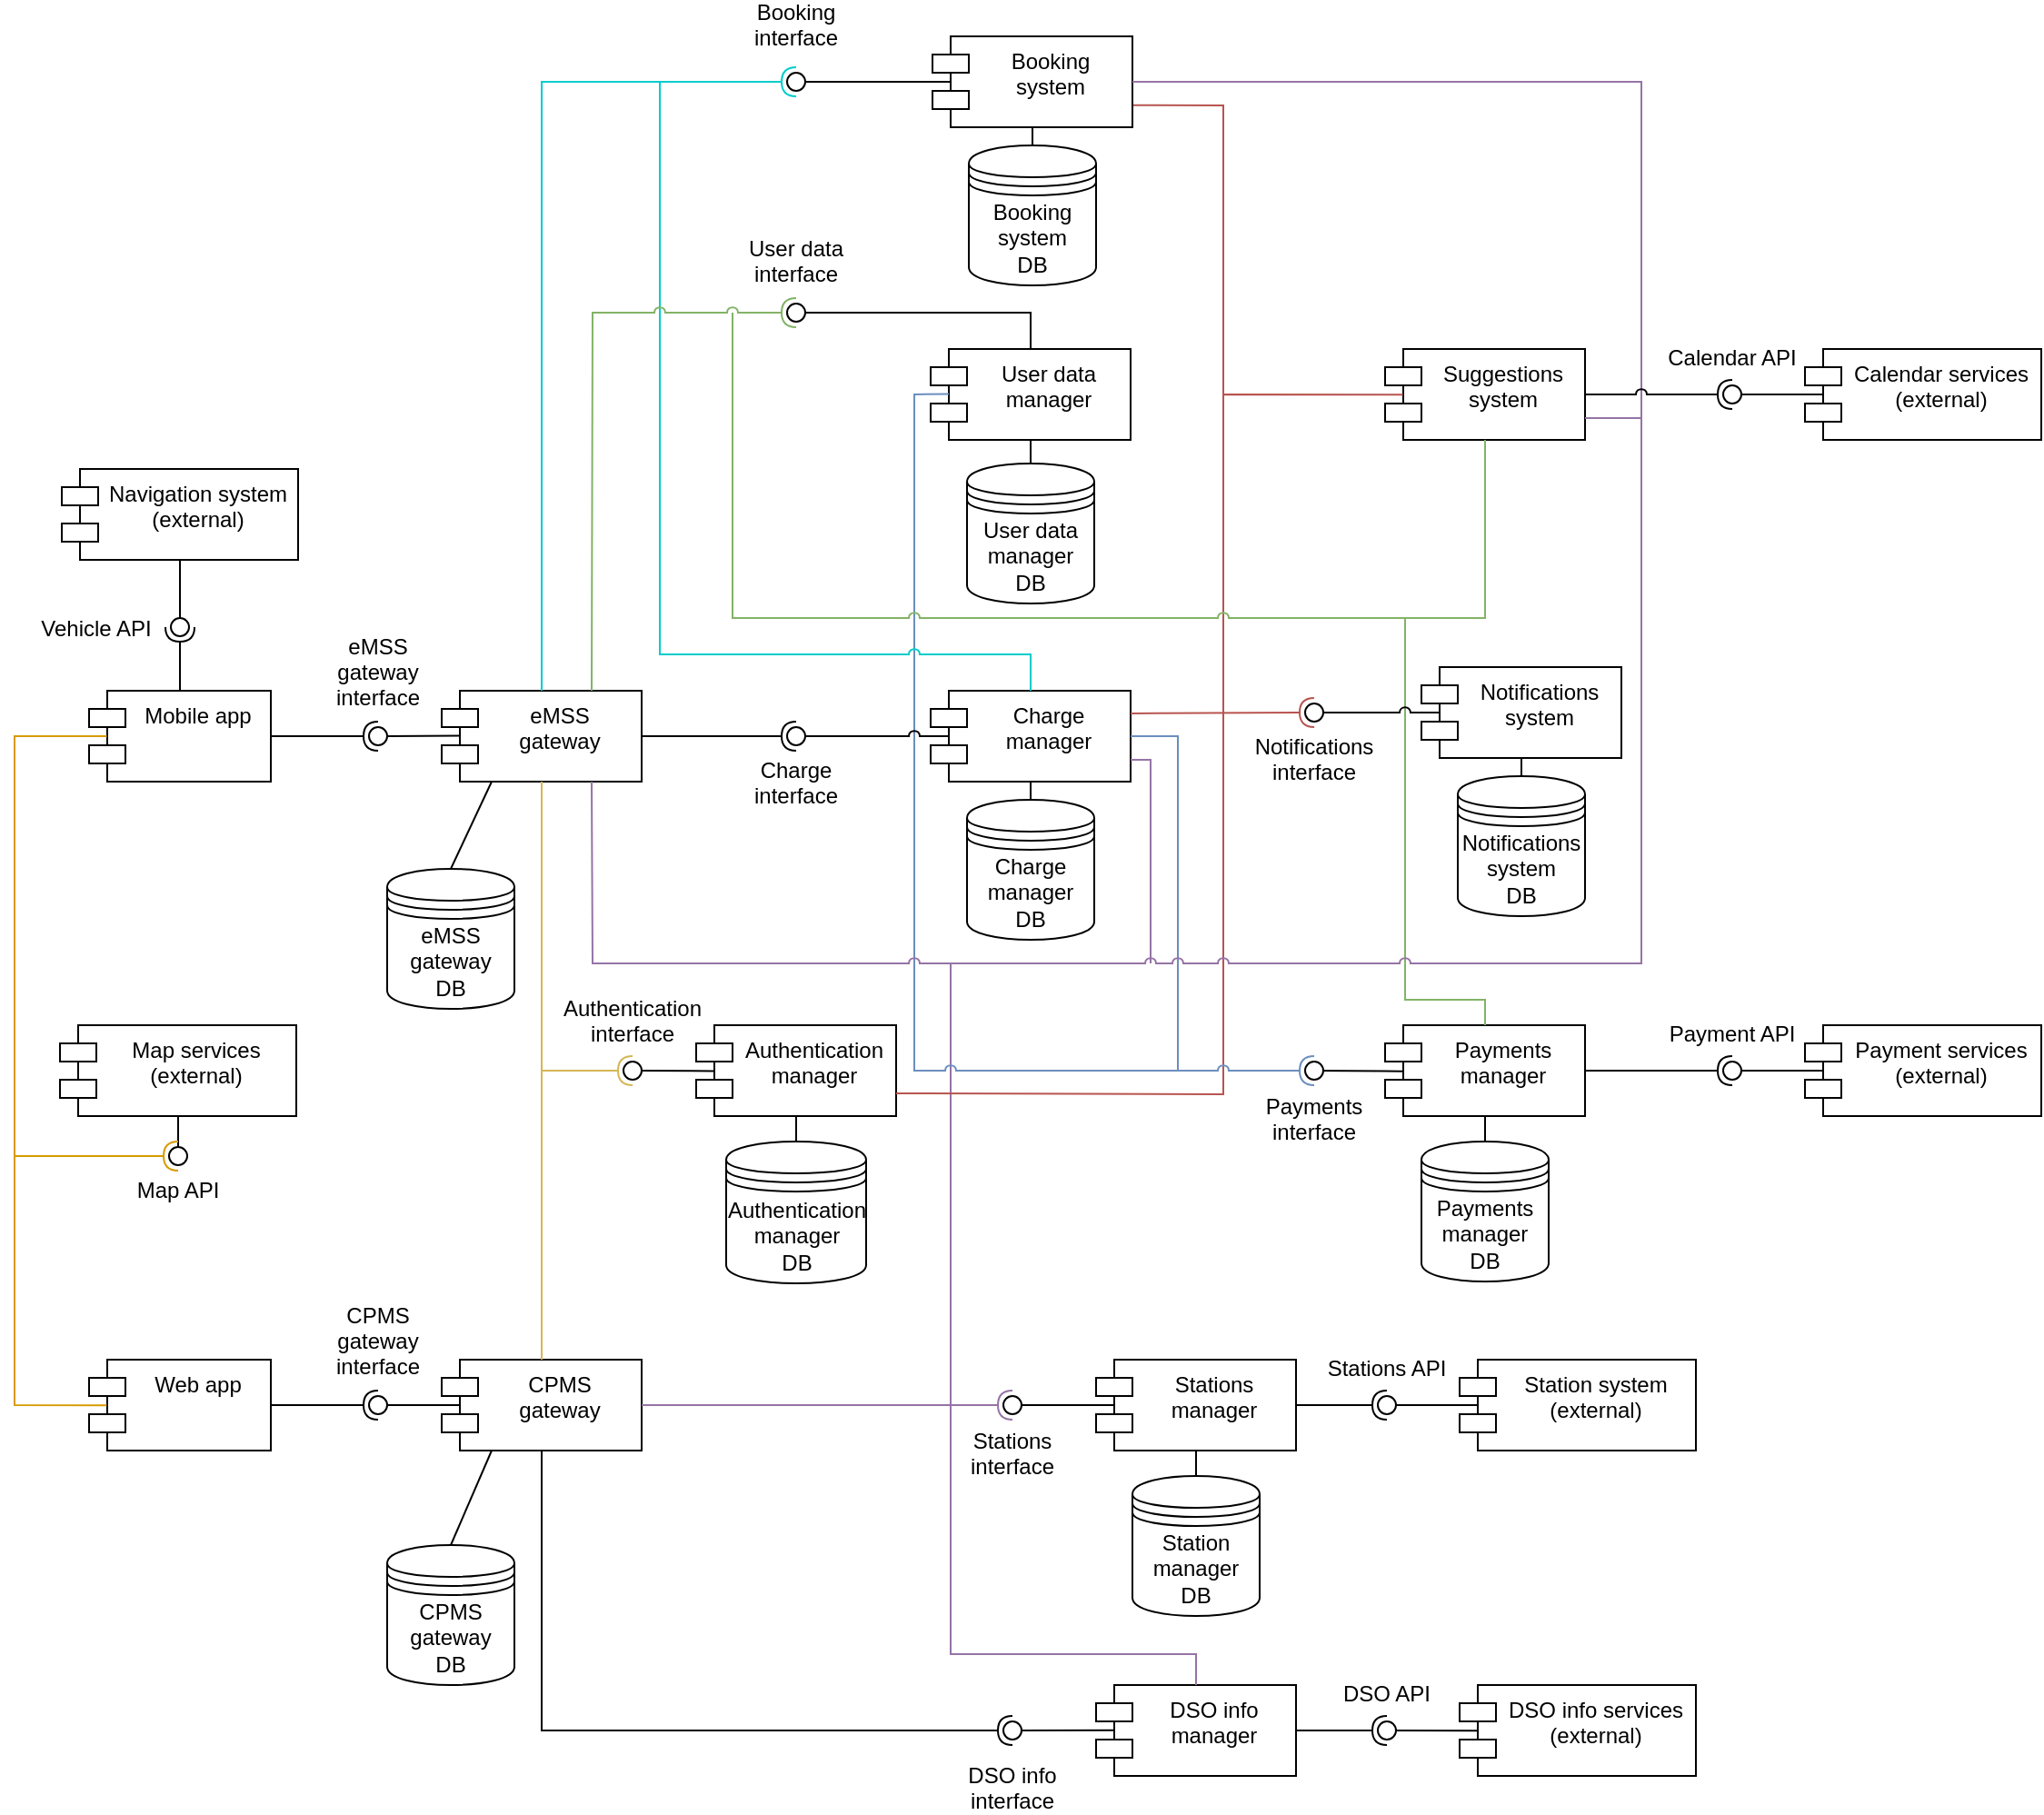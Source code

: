 <mxfile version="20.8.3" type="device"><diagram id="_gg9eRoXJpZ1KPsWaCFE" name="Page-1"><mxGraphModel dx="3033" dy="2244" grid="1" gridSize="10" guides="1" tooltips="1" connect="1" arrows="1" fold="1" page="1" pageScale="1" pageWidth="827" pageHeight="1169" math="0" shadow="0"><root><mxCell id="0"/><mxCell id="1" parent="0"/><mxCell id="4DpNFwH2dXp8K8OAepK4-1" value="Mobile app" style="shape=module;align=left;spacingLeft=20;align=center;verticalAlign=top;" parent="1" vertex="1"><mxGeometry x="-114" y="210" width="100" height="50" as="geometry"/></mxCell><mxCell id="4DpNFwH2dXp8K8OAepK4-9" value="Web app" style="shape=module;align=left;spacingLeft=20;align=center;verticalAlign=top;" parent="1" vertex="1"><mxGeometry x="-114" y="578" width="100" height="50" as="geometry"/></mxCell><mxCell id="4DpNFwH2dXp8K8OAepK4-10" value="Navigation system&#10;(external)" style="shape=module;align=left;spacingLeft=20;align=center;verticalAlign=top;" parent="1" vertex="1"><mxGeometry x="-129" y="88" width="130" height="50" as="geometry"/></mxCell><mxCell id="4DpNFwH2dXp8K8OAepK4-11" value="Map services&#10;(external)" style="shape=module;align=left;spacingLeft=20;align=center;verticalAlign=top;" parent="1" vertex="1"><mxGeometry x="-130" y="394" width="130" height="50" as="geometry"/></mxCell><mxCell id="4DpNFwH2dXp8K8OAepK4-12" value="Calendar services&#10;(external)" style="shape=module;align=left;spacingLeft=20;align=center;verticalAlign=top;" parent="1" vertex="1"><mxGeometry x="830" y="22" width="130" height="50" as="geometry"/></mxCell><mxCell id="4DpNFwH2dXp8K8OAepK4-13" value="Payment services&#10;(external)" style="shape=module;align=left;spacingLeft=20;align=center;verticalAlign=top;" parent="1" vertex="1"><mxGeometry x="830" y="394" width="130" height="50" as="geometry"/></mxCell><mxCell id="4DpNFwH2dXp8K8OAepK4-15" value="DSO info services&#10;(external)" style="shape=module;align=left;spacingLeft=20;align=center;verticalAlign=top;" parent="1" vertex="1"><mxGeometry x="640" y="757" width="130" height="50" as="geometry"/></mxCell><mxCell id="4DpNFwH2dXp8K8OAepK4-23" value="" style="rounded=0;orthogonalLoop=1;jettySize=auto;html=1;endArrow=none;endFill=0;sketch=0;sourcePerimeterSpacing=0;targetPerimeterSpacing=0;exitX=0.5;exitY=1;exitDx=0;exitDy=0;" parent="1" source="4DpNFwH2dXp8K8OAepK4-10" target="4DpNFwH2dXp8K8OAepK4-25" edge="1"><mxGeometry relative="1" as="geometry"><mxPoint x="-50" y="140" as="sourcePoint"/></mxGeometry></mxCell><mxCell id="4DpNFwH2dXp8K8OAepK4-24" value="" style="rounded=0;orthogonalLoop=1;jettySize=auto;html=1;endArrow=halfCircle;endFill=0;entryX=0.5;entryY=0.5;endSize=6;strokeWidth=1;sketch=0;exitX=0.5;exitY=0;exitDx=0;exitDy=0;" parent="1" source="4DpNFwH2dXp8K8OAepK4-1" target="4DpNFwH2dXp8K8OAepK4-25" edge="1"><mxGeometry relative="1" as="geometry"><mxPoint x="-65" y="210" as="sourcePoint"/></mxGeometry></mxCell><mxCell id="4DpNFwH2dXp8K8OAepK4-25" value="" style="ellipse;whiteSpace=wrap;html=1;align=center;aspect=fixed;resizable=0;points=[];outlineConnect=0;sketch=0;" parent="1" vertex="1"><mxGeometry x="-69" y="170" width="10" height="10" as="geometry"/></mxCell><mxCell id="4DpNFwH2dXp8K8OAepK4-28" value="" style="rounded=0;orthogonalLoop=1;jettySize=auto;html=1;endArrow=none;endFill=0;sketch=0;sourcePerimeterSpacing=0;targetPerimeterSpacing=0;exitX=0.5;exitY=1;exitDx=0;exitDy=0;" parent="1" source="4DpNFwH2dXp8K8OAepK4-11" target="4DpNFwH2dXp8K8OAepK4-30" edge="1"><mxGeometry relative="1" as="geometry"><mxPoint x="-103.93" y="444.05" as="sourcePoint"/><Array as="points"/></mxGeometry></mxCell><mxCell id="4DpNFwH2dXp8K8OAepK4-29" value="" style="rounded=0;orthogonalLoop=1;jettySize=auto;html=1;endArrow=halfCircle;endFill=0;entryX=0.5;entryY=0.5;endSize=6;strokeWidth=1;sketch=0;fillColor=#ffe6cc;strokeColor=#d79b00;exitX=0.098;exitY=0.5;exitDx=0;exitDy=0;exitPerimeter=0;" parent="1" source="4DpNFwH2dXp8K8OAepK4-1" target="4DpNFwH2dXp8K8OAepK4-30" edge="1"><mxGeometry relative="1" as="geometry"><mxPoint x="-105" y="235" as="sourcePoint"/><Array as="points"><mxPoint x="-155" y="235"/><mxPoint x="-155" y="466"/></Array></mxGeometry></mxCell><mxCell id="4DpNFwH2dXp8K8OAepK4-30" value="" style="ellipse;whiteSpace=wrap;html=1;align=center;aspect=fixed;resizable=0;points=[];outlineConnect=0;sketch=0;" parent="1" vertex="1"><mxGeometry x="-70" y="461" width="10" height="10" as="geometry"/></mxCell><mxCell id="4DpNFwH2dXp8K8OAepK4-32" value="" style="rounded=0;orthogonalLoop=1;jettySize=auto;html=1;endArrow=none;endFill=0;sketch=0;sourcePerimeterSpacing=0;targetPerimeterSpacing=0;entryX=0.097;entryY=0.502;entryDx=0;entryDy=0;fillColor=#ffe6cc;strokeColor=#d79b00;entryPerimeter=0;" parent="1" target="4DpNFwH2dXp8K8OAepK4-9" edge="1"><mxGeometry relative="1" as="geometry"><mxPoint x="-155" y="440" as="sourcePoint"/><mxPoint x="35" y="470" as="targetPoint"/><Array as="points"><mxPoint x="-155" y="603"/></Array></mxGeometry></mxCell><mxCell id="4DpNFwH2dXp8K8OAepK4-36" value="Vehicle API" style="text;align=center;fontStyle=0;verticalAlign=middle;spacingLeft=3;spacingRight=3;strokeColor=none;rotatable=0;points=[[0,0.5],[1,0.5]];portConstraint=eastwest;" parent="1" vertex="1"><mxGeometry x="-150" y="162" width="80" height="26" as="geometry"/></mxCell><mxCell id="4DpNFwH2dXp8K8OAepK4-37" value="Map API" style="text;align=center;fontStyle=0;verticalAlign=middle;spacingLeft=3;spacingRight=3;strokeColor=none;rotatable=0;points=[[0,0.5],[1,0.5]];portConstraint=eastwest;" parent="1" vertex="1"><mxGeometry x="-105" y="471" width="80" height="26" as="geometry"/></mxCell><mxCell id="4DpNFwH2dXp8K8OAepK4-42" value="User data&#10;manager" style="shape=module;align=left;spacingLeft=20;align=center;verticalAlign=top;" parent="1" vertex="1"><mxGeometry x="349" y="22" width="110" height="50" as="geometry"/></mxCell><mxCell id="4DpNFwH2dXp8K8OAepK4-46" value="Charge&#10;manager" style="shape=module;align=left;spacingLeft=20;align=center;verticalAlign=top;" parent="1" vertex="1"><mxGeometry x="349" y="210" width="110" height="50" as="geometry"/></mxCell><mxCell id="4DpNFwH2dXp8K8OAepK4-47" value="Notifications&#10;system" style="shape=module;align=left;spacingLeft=20;align=center;verticalAlign=top;" parent="1" vertex="1"><mxGeometry x="619" y="197" width="110" height="50" as="geometry"/></mxCell><mxCell id="4DpNFwH2dXp8K8OAepK4-48" value="Suggestions&#10;system" style="shape=module;align=left;spacingLeft=20;align=center;verticalAlign=top;" parent="1" vertex="1"><mxGeometry x="599" y="22" width="110" height="50" as="geometry"/></mxCell><mxCell id="4DpNFwH2dXp8K8OAepK4-51" value="Payments&#10;manager" style="shape=module;align=left;spacingLeft=20;align=center;verticalAlign=top;" parent="1" vertex="1"><mxGeometry x="599" y="394" width="110" height="50" as="geometry"/></mxCell><mxCell id="4DpNFwH2dXp8K8OAepK4-52" value="Stations&#10;manager" style="shape=module;align=left;spacingLeft=20;align=center;verticalAlign=top;" parent="1" vertex="1"><mxGeometry x="440" y="578" width="110" height="50" as="geometry"/></mxCell><mxCell id="4DpNFwH2dXp8K8OAepK4-53" value="DSO info&#10;manager" style="shape=module;align=left;spacingLeft=20;align=center;verticalAlign=top;" parent="1" vertex="1"><mxGeometry x="440" y="757" width="110" height="50" as="geometry"/></mxCell><mxCell id="4DpNFwH2dXp8K8OAepK4-65" value="" style="rounded=0;orthogonalLoop=1;jettySize=auto;html=1;endArrow=none;endFill=0;sketch=0;sourcePerimeterSpacing=0;targetPerimeterSpacing=0;fillColor=#e1d5e7;strokeColor=#9673a6;exitX=1;exitY=0.76;exitDx=0;exitDy=0;exitPerimeter=0;" parent="1" source="4DpNFwH2dXp8K8OAepK4-46" edge="1"><mxGeometry relative="1" as="geometry"><mxPoint x="460" y="248" as="sourcePoint"/><mxPoint x="470" y="360" as="targetPoint"/><Array as="points"><mxPoint x="470" y="248"/></Array></mxGeometry></mxCell><mxCell id="4DpNFwH2dXp8K8OAepK4-72" value="" style="rounded=0;orthogonalLoop=1;jettySize=auto;html=1;endArrow=none;endFill=0;endSize=6;strokeWidth=1;sketch=0;fillColor=#d5e8d4;strokeColor=#82b366;exitX=0.5;exitY=1;exitDx=0;exitDy=0;" parent="1" source="4DpNFwH2dXp8K8OAepK4-48" edge="1"><mxGeometry relative="1" as="geometry"><mxPoint x="609" y="64" as="sourcePoint"/><Array as="points"><mxPoint x="654" y="170"/></Array><mxPoint x="570" y="170" as="targetPoint"/></mxGeometry></mxCell><mxCell id="4DpNFwH2dXp8K8OAepK4-75" value="" style="rounded=0;orthogonalLoop=1;jettySize=auto;html=1;endArrow=none;endFill=0;entryX=0.5;entryY=0.5;endSize=6;strokeWidth=1;sketch=0;exitX=0.089;exitY=0.507;exitDx=0;exitDy=0;exitPerimeter=0;" parent="1" source="4DpNFwH2dXp8K8OAepK4-51" target="4DpNFwH2dXp8K8OAepK4-76" edge="1"><mxGeometry relative="1" as="geometry"><mxPoint x="629" y="239" as="sourcePoint"/></mxGeometry></mxCell><mxCell id="4DpNFwH2dXp8K8OAepK4-76" value="" style="ellipse;whiteSpace=wrap;html=1;align=center;aspect=fixed;resizable=0;points=[];outlineConnect=0;sketch=0;" parent="1" vertex="1"><mxGeometry x="555" y="414" width="10" height="10" as="geometry"/></mxCell><mxCell id="4DpNFwH2dXp8K8OAepK4-80" value="" style="rounded=0;orthogonalLoop=1;jettySize=auto;html=1;endArrow=none;endFill=0;sketch=0;sourcePerimeterSpacing=0;targetPerimeterSpacing=0;fillColor=#f8cecc;strokeColor=#b85450;exitX=1.002;exitY=0.757;exitDx=0;exitDy=0;exitPerimeter=0;" parent="1" source="4DpNFwH2dXp8K8OAepK4-39" edge="1"><mxGeometry relative="1" as="geometry"><mxPoint x="459" y="9" as="sourcePoint"/><mxPoint x="510" y="50" as="targetPoint"/><Array as="points"><mxPoint x="510" y="-112"/></Array></mxGeometry></mxCell><mxCell id="4DpNFwH2dXp8K8OAepK4-82" value="" style="ellipse;whiteSpace=wrap;html=1;align=center;aspect=fixed;resizable=0;points=[];outlineConnect=0;sketch=0;" parent="1" vertex="1"><mxGeometry x="555" y="217" width="10" height="10" as="geometry"/></mxCell><mxCell id="4DpNFwH2dXp8K8OAepK4-101" value="" style="ellipse;whiteSpace=wrap;html=1;align=center;aspect=fixed;resizable=0;points=[];outlineConnect=0;sketch=0;" parent="1" vertex="1"><mxGeometry x="595" y="598" width="10" height="10" as="geometry"/></mxCell><mxCell id="4DpNFwH2dXp8K8OAepK4-103" value="" style="rounded=0;orthogonalLoop=1;jettySize=auto;html=1;endArrow=none;endFill=0;entryX=0.5;entryY=0.5;endSize=6;strokeWidth=1;sketch=0;exitX=0.076;exitY=0.5;exitDx=0;exitDy=0;exitPerimeter=0;" parent="1" source="4DpNFwH2dXp8K8OAepK4-13" target="4DpNFwH2dXp8K8OAepK4-104" edge="1"><mxGeometry relative="1" as="geometry"><mxPoint x="810" y="419" as="sourcePoint"/></mxGeometry></mxCell><mxCell id="4DpNFwH2dXp8K8OAepK4-104" value="" style="ellipse;whiteSpace=wrap;html=1;align=center;aspect=fixed;resizable=0;points=[];outlineConnect=0;sketch=0;" parent="1" vertex="1"><mxGeometry x="785" y="414" width="10" height="10" as="geometry"/></mxCell><mxCell id="4DpNFwH2dXp8K8OAepK4-109" value="" style="rounded=0;orthogonalLoop=1;jettySize=auto;html=1;endArrow=none;endFill=0;entryX=0.5;entryY=0.5;endSize=6;strokeWidth=1;sketch=0;exitX=0.076;exitY=0.5;exitDx=0;exitDy=0;exitPerimeter=0;" parent="1" source="4DpNFwH2dXp8K8OAepK4-12" target="4DpNFwH2dXp8K8OAepK4-110" edge="1"><mxGeometry relative="1" as="geometry"><mxPoint x="924" y="29" as="sourcePoint"/></mxGeometry></mxCell><mxCell id="4DpNFwH2dXp8K8OAepK4-110" value="" style="ellipse;whiteSpace=wrap;html=1;align=center;aspect=fixed;resizable=0;points=[];outlineConnect=0;sketch=0;" parent="1" vertex="1"><mxGeometry x="785" y="42" width="10" height="10" as="geometry"/></mxCell><mxCell id="4DpNFwH2dXp8K8OAepK4-39" value="Booking&#10;system" style="shape=module;align=left;spacingLeft=20;align=center;verticalAlign=top;" parent="1" vertex="1"><mxGeometry x="350" y="-150" width="110" height="50" as="geometry"/></mxCell><mxCell id="4DpNFwH2dXp8K8OAepK4-130" value="" style="rounded=0;orthogonalLoop=1;jettySize=auto;html=1;endArrow=halfCircle;endFill=0;sketch=0;sourcePerimeterSpacing=0;targetPerimeterSpacing=0;exitX=1;exitY=0.5;exitDx=0;exitDy=0;" parent="1" source="4DpNFwH2dXp8K8OAepK4-53" edge="1"><mxGeometry relative="1" as="geometry"><mxPoint x="551" y="782" as="sourcePoint"/><mxPoint x="600" y="782" as="targetPoint"/></mxGeometry></mxCell><mxCell id="4DpNFwH2dXp8K8OAepK4-131" value="" style="rounded=0;orthogonalLoop=1;jettySize=auto;html=1;endArrow=none;endFill=0;entryX=0.5;entryY=0.5;endSize=6;strokeWidth=1;sketch=0;exitX=0.075;exitY=0.502;exitDx=0;exitDy=0;exitPerimeter=0;" parent="1" source="4DpNFwH2dXp8K8OAepK4-15" target="4DpNFwH2dXp8K8OAepK4-132" edge="1"><mxGeometry relative="1" as="geometry"><mxPoint x="605" y="745" as="sourcePoint"/></mxGeometry></mxCell><mxCell id="4DpNFwH2dXp8K8OAepK4-132" value="" style="ellipse;whiteSpace=wrap;html=1;align=center;aspect=fixed;resizable=0;points=[];outlineConnect=0;sketch=0;" parent="1" vertex="1"><mxGeometry x="595" y="777" width="10" height="10" as="geometry"/></mxCell><mxCell id="4DpNFwH2dXp8K8OAepK4-157" value="" style="rounded=0;orthogonalLoop=1;jettySize=auto;html=1;endArrow=none;endFill=0;sketch=0;sourcePerimeterSpacing=0;targetPerimeterSpacing=0;jumpStyle=arc;exitX=0.091;exitY=0.5;exitDx=0;exitDy=0;exitPerimeter=0;" parent="1" source="4DpNFwH2dXp8K8OAepK4-52" target="4DpNFwH2dXp8K8OAepK4-159" edge="1"><mxGeometry relative="1" as="geometry"><mxPoint x="360" y="568" as="sourcePoint"/></mxGeometry></mxCell><mxCell id="4DpNFwH2dXp8K8OAepK4-159" value="" style="ellipse;whiteSpace=wrap;html=1;align=center;aspect=fixed;resizable=0;points=[];outlineConnect=0;sketch=0;" parent="1" vertex="1"><mxGeometry x="389" y="598" width="10" height="10" as="geometry"/></mxCell><mxCell id="4DpNFwH2dXp8K8OAepK4-160" value="Stations&#10;interface" style="text;align=center;fontStyle=0;verticalAlign=middle;spacingLeft=3;spacingRight=3;strokeColor=none;rotatable=0;points=[[0,0.5],[1,0.5]];portConstraint=eastwest;" parent="1" vertex="1"><mxGeometry x="354" y="616" width="80" height="26" as="geometry"/></mxCell><mxCell id="4DpNFwH2dXp8K8OAepK4-161" value="" style="rounded=0;orthogonalLoop=1;jettySize=auto;html=1;endArrow=none;endFill=0;sketch=0;sourcePerimeterSpacing=0;targetPerimeterSpacing=0;jumpStyle=arc;exitX=0.088;exitY=0.497;exitDx=0;exitDy=0;exitPerimeter=0;" parent="1" source="4DpNFwH2dXp8K8OAepK4-53" target="4DpNFwH2dXp8K8OAepK4-163" edge="1"><mxGeometry relative="1" as="geometry"><mxPoint x="300" y="747" as="sourcePoint"/></mxGeometry></mxCell><mxCell id="4DpNFwH2dXp8K8OAepK4-163" value="" style="ellipse;whiteSpace=wrap;html=1;align=center;aspect=fixed;resizable=0;points=[];outlineConnect=0;sketch=0;" parent="1" vertex="1"><mxGeometry x="389" y="777" width="10" height="10" as="geometry"/></mxCell><mxCell id="4DpNFwH2dXp8K8OAepK4-164" value="DSO info&#10;interface" style="text;align=center;fontStyle=0;verticalAlign=middle;spacingLeft=3;spacingRight=3;strokeColor=none;rotatable=0;points=[[0,0.5],[1,0.5]];portConstraint=eastwest;" parent="1" vertex="1"><mxGeometry x="354" y="800" width="80" height="26" as="geometry"/></mxCell><mxCell id="4DpNFwH2dXp8K8OAepK4-168" value="Stations API" style="text;align=center;fontStyle=0;verticalAlign=middle;spacingLeft=3;spacingRight=3;strokeColor=none;rotatable=0;points=[[0,0.5],[1,0.5]];portConstraint=eastwest;" parent="1" vertex="1"><mxGeometry x="560" y="569" width="80" height="26" as="geometry"/></mxCell><mxCell id="4DpNFwH2dXp8K8OAepK4-171" value="Payments&#10;interface" style="text;align=center;fontStyle=0;verticalAlign=middle;spacingLeft=3;spacingRight=3;strokeColor=none;rotatable=0;points=[[0,0.5],[1,0.5]];portConstraint=eastwest;" parent="1" vertex="1"><mxGeometry x="520" y="432" width="80" height="26" as="geometry"/></mxCell><mxCell id="4DpNFwH2dXp8K8OAepK4-170" value="DSO API" style="text;align=center;fontStyle=0;verticalAlign=middle;spacingLeft=3;spacingRight=3;strokeColor=none;rotatable=0;points=[[0,0.5],[1,0.5]];portConstraint=eastwest;" parent="1" vertex="1"><mxGeometry x="560" y="748" width="80" height="26" as="geometry"/></mxCell><mxCell id="4DpNFwH2dXp8K8OAepK4-175" value="" style="endArrow=none;html=1;rounded=0;jumpStyle=arc;exitX=0.089;exitY=0.503;exitDx=0;exitDy=0;fillColor=#f8cecc;strokeColor=#b85450;exitPerimeter=0;" parent="1" source="4DpNFwH2dXp8K8OAepK4-48" edge="1"><mxGeometry width="50" height="50" relative="1" as="geometry"><mxPoint x="659" y="129" as="sourcePoint"/><mxPoint x="510" y="222" as="targetPoint"/><Array as="points"><mxPoint x="510" y="47"/><mxPoint x="510" y="150"/></Array></mxGeometry></mxCell><mxCell id="4DpNFwH2dXp8K8OAepK4-176" value="Notifications&#10;interface" style="text;align=center;fontStyle=0;verticalAlign=middle;spacingLeft=3;spacingRight=3;strokeColor=none;rotatable=0;points=[[0,0.5],[1,0.5]];portConstraint=eastwest;" parent="1" vertex="1"><mxGeometry x="520" y="234" width="80" height="26" as="geometry"/></mxCell><mxCell id="4DpNFwH2dXp8K8OAepK4-186" value="Payment API" style="text;align=center;fontStyle=0;verticalAlign=middle;spacingLeft=3;spacingRight=3;strokeColor=none;rotatable=0;points=[[0,0.5],[1,0.5]];portConstraint=eastwest;" parent="1" vertex="1"><mxGeometry x="750" y="385" width="80" height="26" as="geometry"/></mxCell><mxCell id="4DpNFwH2dXp8K8OAepK4-188" value="Calendar API" style="text;align=center;fontStyle=0;verticalAlign=middle;spacingLeft=3;spacingRight=3;strokeColor=none;rotatable=0;points=[[0,0.5],[1,0.5]];portConstraint=eastwest;" parent="1" vertex="1"><mxGeometry x="750" y="13" width="80" height="26" as="geometry"/></mxCell><mxCell id="4DpNFwH2dXp8K8OAepK4-190" style="edgeStyle=orthogonalEdgeStyle;rounded=0;jumpStyle=arc;orthogonalLoop=1;jettySize=auto;html=1;exitX=0.5;exitY=1;exitDx=0;exitDy=0;startArrow=halfCircle;startFill=0;endArrow=none;endFill=0;" parent="1" edge="1"><mxGeometry relative="1" as="geometry"><mxPoint x="539" y="359" as="sourcePoint"/><mxPoint x="539" y="359" as="targetPoint"/></mxGeometry></mxCell><mxCell id="4DpNFwH2dXp8K8OAepK4-193" value="" style="rounded=0;orthogonalLoop=1;jettySize=auto;html=1;endArrow=none;endFill=0;sketch=0;sourcePerimeterSpacing=0;targetPerimeterSpacing=0;jumpStyle=arc;exitX=0.093;exitY=0.5;exitDx=0;exitDy=0;exitPerimeter=0;" parent="1" source="4DpNFwH2dXp8K8OAepK4-39" target="4DpNFwH2dXp8K8OAepK4-195" edge="1"><mxGeometry relative="1" as="geometry"><mxPoint x="359" y="-121" as="sourcePoint"/></mxGeometry></mxCell><mxCell id="4DpNFwH2dXp8K8OAepK4-195" value="" style="ellipse;whiteSpace=wrap;html=1;align=center;aspect=fixed;resizable=0;points=[];outlineConnect=0;sketch=0;" parent="1" vertex="1"><mxGeometry x="270" y="-130" width="10" height="10" as="geometry"/></mxCell><mxCell id="4DpNFwH2dXp8K8OAepK4-196" value="" style="rounded=0;orthogonalLoop=1;jettySize=auto;html=1;endArrow=none;endFill=0;sketch=0;sourcePerimeterSpacing=0;targetPerimeterSpacing=0;jumpStyle=arc;exitX=0.5;exitY=0;exitDx=0;exitDy=0;" parent="1" source="4DpNFwH2dXp8K8OAepK4-42" target="4DpNFwH2dXp8K8OAepK4-198" edge="1"><mxGeometry relative="1" as="geometry"><mxPoint x="259" y="-1" as="sourcePoint"/><Array as="points"><mxPoint x="404" y="2"/></Array></mxGeometry></mxCell><mxCell id="4DpNFwH2dXp8K8OAepK4-198" value="" style="ellipse;whiteSpace=wrap;html=1;align=center;aspect=fixed;resizable=0;points=[];outlineConnect=0;sketch=0;" parent="1" vertex="1"><mxGeometry x="270" y="-3" width="10" height="10" as="geometry"/></mxCell><mxCell id="4DpNFwH2dXp8K8OAepK4-201" value="" style="ellipse;whiteSpace=wrap;html=1;align=center;aspect=fixed;resizable=0;points=[];outlineConnect=0;sketch=0;" parent="1" vertex="1"><mxGeometry x="270" y="230" width="10" height="10" as="geometry"/></mxCell><mxCell id="4DpNFwH2dXp8K8OAepK4-206" value="Charge&#10;interface" style="text;align=center;fontStyle=0;verticalAlign=middle;spacingLeft=3;spacingRight=3;strokeColor=none;rotatable=0;points=[[0,0.5],[1,0.5]];portConstraint=eastwest;" parent="1" vertex="1"><mxGeometry x="235" y="247" width="80" height="26" as="geometry"/></mxCell><mxCell id="4DpNFwH2dXp8K8OAepK4-207" value="User data&#10;interface" style="text;align=center;fontStyle=0;verticalAlign=middle;spacingLeft=3;spacingRight=3;strokeColor=none;rotatable=0;points=[[0,0.5],[1,0.5]];portConstraint=eastwest;" parent="1" vertex="1"><mxGeometry x="235" y="-40" width="80" height="26" as="geometry"/></mxCell><mxCell id="4DpNFwH2dXp8K8OAepK4-208" value="Booking&#10;interface" style="text;align=center;fontStyle=0;verticalAlign=middle;spacingLeft=3;spacingRight=3;strokeColor=none;rotatable=0;points=[[0,0.5],[1,0.5]];portConstraint=eastwest;" parent="1" vertex="1"><mxGeometry x="235" y="-170" width="80" height="26" as="geometry"/></mxCell><mxCell id="5W3Y6lCdkUN06SZJQ4vC-1" value="Authentication&#10;manager" style="shape=module;align=left;spacingLeft=20;align=center;verticalAlign=top;" parent="1" vertex="1"><mxGeometry x="220" y="394" width="110" height="50" as="geometry"/></mxCell><mxCell id="5W3Y6lCdkUN06SZJQ4vC-5" value="" style="rounded=0;orthogonalLoop=1;jettySize=auto;html=1;endArrow=none;endFill=0;sketch=0;sourcePerimeterSpacing=0;targetPerimeterSpacing=0;exitX=0.09;exitY=0.505;exitDx=0;exitDy=0;exitPerimeter=0;jumpStyle=arc;" parent="1" source="5W3Y6lCdkUN06SZJQ4vC-1" target="5W3Y6lCdkUN06SZJQ4vC-7" edge="1"><mxGeometry relative="1" as="geometry"><mxPoint x="209" y="475" as="sourcePoint"/></mxGeometry></mxCell><mxCell id="5W3Y6lCdkUN06SZJQ4vC-7" value="" style="ellipse;whiteSpace=wrap;html=1;align=center;aspect=fixed;resizable=0;points=[];outlineConnect=0;sketch=0;" parent="1" vertex="1"><mxGeometry x="180" y="414" width="10" height="10" as="geometry"/></mxCell><mxCell id="5W3Y6lCdkUN06SZJQ4vC-10" value="Authentication&#10;interface" style="text;align=center;fontStyle=0;verticalAlign=middle;spacingLeft=3;spacingRight=3;strokeColor=none;rotatable=0;points=[[0,0.5],[1,0.5]];portConstraint=eastwest;" parent="1" vertex="1"><mxGeometry x="145" y="378" width="80" height="26" as="geometry"/></mxCell><mxCell id="4DpNFwH2dXp8K8OAepK4-102" value="" style="rounded=0;orthogonalLoop=1;jettySize=auto;html=1;endArrow=halfCircle;endFill=0;sketch=0;sourcePerimeterSpacing=0;targetPerimeterSpacing=0;exitX=1;exitY=0.5;exitDx=0;exitDy=0;jumpStyle=arc;" parent="1" source="4DpNFwH2dXp8K8OAepK4-51" edge="1"><mxGeometry relative="1" as="geometry"><mxPoint x="709" y="325.15" as="sourcePoint"/><mxPoint x="790" y="419" as="targetPoint"/></mxGeometry></mxCell><mxCell id="4DpNFwH2dXp8K8OAepK4-84" value="" style="rounded=0;orthogonalLoop=1;jettySize=auto;html=1;endArrow=none;endFill=0;endSize=6;strokeWidth=1;sketch=0;startArrow=halfCircle;startFill=0;fillColor=#f8cecc;strokeColor=#b85450;jumpStyle=arc;entryX=1;entryY=0.25;entryDx=0;entryDy=0;" parent="1" target="4DpNFwH2dXp8K8OAepK4-46" edge="1"><mxGeometry relative="1" as="geometry"><mxPoint x="560" y="222" as="sourcePoint"/><mxPoint x="450" y="235" as="targetPoint"/></mxGeometry></mxCell><mxCell id="4DpNFwH2dXp8K8OAepK4-99" value="" style="rounded=0;orthogonalLoop=1;jettySize=auto;html=1;endArrow=none;endFill=0;sketch=0;targetPerimeterSpacing=0;exitX=1;exitY=0.5;exitDx=0;exitDy=0;jumpStyle=arc;startArrow=none;" parent="1" source="4DpNFwH2dXp8K8OAepK4-14" target="4DpNFwH2dXp8K8OAepK4-101" edge="1"><mxGeometry relative="1" as="geometry"><mxPoint x="550.11" y="623.2" as="sourcePoint"/><mxPoint x="601" y="603" as="targetPoint"/><Array as="points"/></mxGeometry></mxCell><mxCell id="cJyFQXV4RBj2qmi5A-RY-1" value="Station manager&lt;br&gt;DB" style="shape=datastore;whiteSpace=wrap;html=1;" parent="1" vertex="1"><mxGeometry x="460" y="642" width="70" height="77" as="geometry"/></mxCell><mxCell id="cJyFQXV4RBj2qmi5A-RY-2" value="eMSS&#10;gateway" style="shape=module;align=left;spacingLeft=20;align=center;verticalAlign=top;" parent="1" vertex="1"><mxGeometry x="80" y="210" width="110" height="50" as="geometry"/></mxCell><mxCell id="cJyFQXV4RBj2qmi5A-RY-3" value="CPMS&#10;gateway" style="shape=module;align=left;spacingLeft=20;align=center;verticalAlign=top;" parent="1" vertex="1"><mxGeometry x="80" y="578" width="110" height="50" as="geometry"/></mxCell><mxCell id="cJyFQXV4RBj2qmi5A-RY-5" value="" style="rounded=0;orthogonalLoop=1;jettySize=auto;html=1;endArrow=none;endFill=0;sketch=0;sourcePerimeterSpacing=0;targetPerimeterSpacing=0;exitX=0.089;exitY=0.496;exitDx=0;exitDy=0;exitPerimeter=0;" parent="1" source="cJyFQXV4RBj2qmi5A-RY-2" target="cJyFQXV4RBj2qmi5A-RY-7" edge="1"><mxGeometry relative="1" as="geometry"><mxPoint x="100" y="235" as="sourcePoint"/></mxGeometry></mxCell><mxCell id="cJyFQXV4RBj2qmi5A-RY-6" value="" style="rounded=0;orthogonalLoop=1;jettySize=auto;html=1;endArrow=halfCircle;endFill=0;entryX=0.5;entryY=0.5;endSize=6;strokeWidth=1;sketch=0;exitX=1;exitY=0.5;exitDx=0;exitDy=0;" parent="1" source="4DpNFwH2dXp8K8OAepK4-1" target="cJyFQXV4RBj2qmi5A-RY-7" edge="1"><mxGeometry relative="1" as="geometry"><mxPoint x="20" y="243" as="sourcePoint"/></mxGeometry></mxCell><mxCell id="cJyFQXV4RBj2qmi5A-RY-7" value="" style="ellipse;whiteSpace=wrap;html=1;align=center;aspect=fixed;resizable=0;points=[];outlineConnect=0;sketch=0;" parent="1" vertex="1"><mxGeometry x="40" y="230" width="10" height="10" as="geometry"/></mxCell><mxCell id="cJyFQXV4RBj2qmi5A-RY-8" value="eMSS&#10;gateway&#10;interface" style="text;align=center;fontStyle=0;verticalAlign=middle;spacingLeft=3;spacingRight=3;strokeColor=none;rotatable=0;points=[[0,0.5],[1,0.5]];portConstraint=eastwest;" parent="1" vertex="1"><mxGeometry x="5" y="186" width="80" height="26" as="geometry"/></mxCell><mxCell id="cJyFQXV4RBj2qmi5A-RY-9" value="CPMS&#10;gateway&#10;interface" style="text;align=center;fontStyle=0;verticalAlign=middle;spacingLeft=3;spacingRight=3;strokeColor=none;rotatable=0;points=[[0,0.5],[1,0.5]];portConstraint=eastwest;" parent="1" vertex="1"><mxGeometry x="5" y="554" width="80" height="26" as="geometry"/></mxCell><mxCell id="cJyFQXV4RBj2qmi5A-RY-10" value="" style="rounded=0;orthogonalLoop=1;jettySize=auto;html=1;endArrow=none;endFill=0;sketch=0;sourcePerimeterSpacing=0;targetPerimeterSpacing=0;" parent="1" target="cJyFQXV4RBj2qmi5A-RY-12" edge="1"><mxGeometry relative="1" as="geometry"><mxPoint x="90" y="603" as="sourcePoint"/></mxGeometry></mxCell><mxCell id="cJyFQXV4RBj2qmi5A-RY-11" value="" style="rounded=0;orthogonalLoop=1;jettySize=auto;html=1;endArrow=halfCircle;endFill=0;entryX=0.5;entryY=0.5;endSize=6;strokeWidth=1;sketch=0;exitX=1;exitY=0.5;exitDx=0;exitDy=0;" parent="1" source="4DpNFwH2dXp8K8OAepK4-9" target="cJyFQXV4RBj2qmi5A-RY-12" edge="1"><mxGeometry relative="1" as="geometry"><mxPoint x="80" y="613" as="sourcePoint"/></mxGeometry></mxCell><mxCell id="cJyFQXV4RBj2qmi5A-RY-12" value="" style="ellipse;whiteSpace=wrap;html=1;align=center;aspect=fixed;resizable=0;points=[];outlineConnect=0;sketch=0;" parent="1" vertex="1"><mxGeometry x="40" y="598" width="10" height="10" as="geometry"/></mxCell><mxCell id="cJyFQXV4RBj2qmi5A-RY-13" value="Authentication manager&lt;br&gt;DB" style="shape=datastore;whiteSpace=wrap;html=1;" parent="1" vertex="1"><mxGeometry x="236.5" y="458" width="77" height="78" as="geometry"/></mxCell><mxCell id="cJyFQXV4RBj2qmi5A-RY-14" value="" style="endArrow=none;html=1;rounded=0;entryX=0.5;entryY=1;entryDx=0;entryDy=0;exitX=0.5;exitY=0;exitDx=0;exitDy=0;" parent="1" source="cJyFQXV4RBj2qmi5A-RY-1" target="4DpNFwH2dXp8K8OAepK4-52" edge="1"><mxGeometry width="50" height="50" relative="1" as="geometry"><mxPoint x="545" y="690" as="sourcePoint"/><mxPoint x="595" y="640" as="targetPoint"/></mxGeometry></mxCell><mxCell id="cJyFQXV4RBj2qmi5A-RY-16" value="" style="endArrow=none;html=1;rounded=0;entryX=0.5;entryY=1;entryDx=0;entryDy=0;endFill=0;startArrow=halfCircle;startFill=0;" parent="1" target="cJyFQXV4RBj2qmi5A-RY-3" edge="1"><mxGeometry width="50" height="50" relative="1" as="geometry"><mxPoint x="394" y="782" as="sourcePoint"/><mxPoint x="200" y="613" as="targetPoint"/><Array as="points"><mxPoint x="135" y="782"/></Array></mxGeometry></mxCell><mxCell id="cJyFQXV4RBj2qmi5A-RY-17" value="" style="endArrow=none;html=1;rounded=0;entryX=0.5;entryY=1;entryDx=0;entryDy=0;endFill=0;startArrow=halfCircle;startFill=0;fillColor=#fff2cc;strokeColor=#d6b656;" parent="1" target="cJyFQXV4RBj2qmi5A-RY-2" edge="1"><mxGeometry width="50" height="50" relative="1" as="geometry"><mxPoint x="185" y="419" as="sourcePoint"/><mxPoint x="460" y="370" as="targetPoint"/><Array as="points"><mxPoint x="135" y="419"/></Array></mxGeometry></mxCell><mxCell id="cJyFQXV4RBj2qmi5A-RY-18" value="" style="endArrow=none;html=1;rounded=0;entryX=0.5;entryY=0;entryDx=0;entryDy=0;fillColor=#fff2cc;strokeColor=#d6b656;" parent="1" target="cJyFQXV4RBj2qmi5A-RY-3" edge="1"><mxGeometry width="50" height="50" relative="1" as="geometry"><mxPoint x="135" y="410" as="sourcePoint"/><mxPoint x="460" y="370" as="targetPoint"/></mxGeometry></mxCell><mxCell id="cJyFQXV4RBj2qmi5A-RY-19" value="" style="endArrow=none;html=1;rounded=0;entryX=0.5;entryY=1;entryDx=0;entryDy=0;exitX=0.5;exitY=0;exitDx=0;exitDy=0;" parent="1" source="cJyFQXV4RBj2qmi5A-RY-13" target="5W3Y6lCdkUN06SZJQ4vC-1" edge="1"><mxGeometry width="50" height="50" relative="1" as="geometry"><mxPoint x="414" y="652" as="sourcePoint"/><mxPoint x="414" y="638" as="targetPoint"/></mxGeometry></mxCell><mxCell id="4DpNFwH2dXp8K8OAepK4-14" value="Station system&#10;(external)" style="shape=module;align=left;spacingLeft=20;align=center;verticalAlign=top;" parent="1" vertex="1"><mxGeometry x="640" y="578" width="130" height="50" as="geometry"/></mxCell><mxCell id="cJyFQXV4RBj2qmi5A-RY-21" value="" style="endArrow=halfCircle;html=1;rounded=0;exitX=1;exitY=0.5;exitDx=0;exitDy=0;endFill=0;" parent="1" source="4DpNFwH2dXp8K8OAepK4-52" edge="1"><mxGeometry width="50" height="50" relative="1" as="geometry"><mxPoint x="571" y="630" as="sourcePoint"/><mxPoint x="600" y="603" as="targetPoint"/></mxGeometry></mxCell><mxCell id="cJyFQXV4RBj2qmi5A-RY-23" value="" style="endArrow=halfCircle;html=1;rounded=0;exitX=1;exitY=0.5;exitDx=0;exitDy=0;endFill=0;" parent="1" source="cJyFQXV4RBj2qmi5A-RY-2" edge="1"><mxGeometry width="50" height="50" relative="1" as="geometry"><mxPoint x="180" y="250" as="sourcePoint"/><mxPoint x="275" y="235" as="targetPoint"/></mxGeometry></mxCell><mxCell id="cJyFQXV4RBj2qmi5A-RY-24" value="User data manager&lt;br&gt;DB" style="shape=datastore;whiteSpace=wrap;html=1;" parent="1" vertex="1"><mxGeometry x="369" y="85" width="70" height="77" as="geometry"/></mxCell><mxCell id="cJyFQXV4RBj2qmi5A-RY-25" value="" style="endArrow=none;html=1;rounded=0;entryX=0.5;entryY=1;entryDx=0;entryDy=0;exitX=0.5;exitY=0;exitDx=0;exitDy=0;" parent="1" source="cJyFQXV4RBj2qmi5A-RY-24" target="4DpNFwH2dXp8K8OAepK4-42" edge="1"><mxGeometry width="50" height="50" relative="1" as="geometry"><mxPoint x="280" y="135" as="sourcePoint"/><mxPoint x="330" y="85" as="targetPoint"/></mxGeometry></mxCell><mxCell id="cJyFQXV4RBj2qmi5A-RY-27" value="Booking&lt;br&gt;system&lt;br&gt;DB" style="shape=datastore;whiteSpace=wrap;html=1;" parent="1" vertex="1"><mxGeometry x="370" y="-90" width="70" height="77" as="geometry"/></mxCell><mxCell id="cJyFQXV4RBj2qmi5A-RY-28" value="" style="endArrow=none;html=1;rounded=0;entryX=0.5;entryY=1;entryDx=0;entryDy=0;exitX=0.5;exitY=0;exitDx=0;exitDy=0;" parent="1" source="cJyFQXV4RBj2qmi5A-RY-27" target="4DpNFwH2dXp8K8OAepK4-39" edge="1"><mxGeometry width="50" height="50" relative="1" as="geometry"><mxPoint x="110" as="sourcePoint"/><mxPoint x="160" y="-50" as="targetPoint"/></mxGeometry></mxCell><mxCell id="cJyFQXV4RBj2qmi5A-RY-29" value="" style="endArrow=halfCircle;html=1;rounded=0;exitX=0.5;exitY=0;exitDx=0;exitDy=0;endFill=0;strokeColor=#00CCCC;" parent="1" source="cJyFQXV4RBj2qmi5A-RY-2" edge="1"><mxGeometry width="50" height="50" relative="1" as="geometry"><mxPoint x="-36.5" y="-89.0" as="sourcePoint"/><mxPoint x="275" y="-125" as="targetPoint"/><Array as="points"><mxPoint x="135" y="-125"/></Array></mxGeometry></mxCell><mxCell id="cJyFQXV4RBj2qmi5A-RY-31" value="Payments&lt;br&gt;manager&lt;br&gt;DB" style="shape=datastore;whiteSpace=wrap;html=1;" parent="1" vertex="1"><mxGeometry x="619" y="458" width="70" height="77" as="geometry"/></mxCell><mxCell id="cJyFQXV4RBj2qmi5A-RY-32" value="" style="endArrow=none;html=1;rounded=0;entryX=0.5;entryY=1;entryDx=0;entryDy=0;exitX=0.5;exitY=0;exitDx=0;exitDy=0;" parent="1" source="cJyFQXV4RBj2qmi5A-RY-31" target="4DpNFwH2dXp8K8OAepK4-51" edge="1"><mxGeometry width="50" height="50" relative="1" as="geometry"><mxPoint x="510" y="390" as="sourcePoint"/><mxPoint x="560" y="340" as="targetPoint"/></mxGeometry></mxCell><mxCell id="cJyFQXV4RBj2qmi5A-RY-35" value="Notifications system&lt;br&gt;DB" style="shape=datastore;whiteSpace=wrap;html=1;" parent="1" vertex="1"><mxGeometry x="639" y="257" width="70" height="77" as="geometry"/></mxCell><mxCell id="cJyFQXV4RBj2qmi5A-RY-36" value="" style="endArrow=none;html=1;rounded=0;entryX=0.5;entryY=1;entryDx=0;entryDy=0;exitX=0.5;exitY=0;exitDx=0;exitDy=0;" parent="1" source="cJyFQXV4RBj2qmi5A-RY-35" target="4DpNFwH2dXp8K8OAepK4-47" edge="1"><mxGeometry width="50" height="50" relative="1" as="geometry"><mxPoint x="610" y="287" as="sourcePoint"/><mxPoint x="660" y="237" as="targetPoint"/></mxGeometry></mxCell><mxCell id="cJyFQXV4RBj2qmi5A-RY-38" value="" style="endArrow=none;html=1;rounded=0;exitX=1;exitY=0.5;exitDx=0;exitDy=0;fillColor=#e1d5e7;strokeColor=#9673a6;" parent="1" source="4DpNFwH2dXp8K8OAepK4-39" edge="1"><mxGeometry width="50" height="50" relative="1" as="geometry"><mxPoint x="590" y="-70" as="sourcePoint"/><mxPoint x="740" y="60" as="targetPoint"/><Array as="points"><mxPoint x="740" y="-125"/></Array></mxGeometry></mxCell><mxCell id="4DpNFwH2dXp8K8OAepK4-108" value="" style="rounded=0;orthogonalLoop=1;jettySize=auto;html=1;endArrow=halfCircle;endFill=0;sketch=0;targetPerimeterSpacing=0;startArrow=none;exitX=1;exitY=0.5;exitDx=0;exitDy=0;jumpStyle=arc;" parent="1" source="4DpNFwH2dXp8K8OAepK4-48" edge="1"><mxGeometry relative="1" as="geometry"><mxPoint x="709" y="64" as="sourcePoint"/><mxPoint x="790" y="47" as="targetPoint"/><Array as="points"/></mxGeometry></mxCell><mxCell id="cJyFQXV4RBj2qmi5A-RY-42" value="" style="endArrow=none;html=1;rounded=0;jumpStyle=arc;exitX=0.5;exitY=0;exitDx=0;exitDy=0;fillColor=#e1d5e7;strokeColor=#9673a6;" parent="1" source="4DpNFwH2dXp8K8OAepK4-53" edge="1"><mxGeometry width="50" height="50" relative="1" as="geometry"><mxPoint x="250" y="710" as="sourcePoint"/><mxPoint x="360" y="380" as="targetPoint"/><Array as="points"><mxPoint x="495" y="740"/><mxPoint x="360" y="740"/></Array></mxGeometry></mxCell><mxCell id="cJyFQXV4RBj2qmi5A-RY-43" value="Charge manager &lt;br&gt;DB" style="shape=datastore;whiteSpace=wrap;html=1;" parent="1" vertex="1"><mxGeometry x="369" y="270" width="70" height="77" as="geometry"/></mxCell><mxCell id="cJyFQXV4RBj2qmi5A-RY-44" value="" style="endArrow=none;html=1;rounded=0;entryX=0.5;entryY=1;entryDx=0;entryDy=0;exitX=0.5;exitY=0;exitDx=0;exitDy=0;" parent="1" source="cJyFQXV4RBj2qmi5A-RY-43" target="4DpNFwH2dXp8K8OAepK4-46" edge="1"><mxGeometry width="50" height="50" relative="1" as="geometry"><mxPoint x="664" y="280" as="sourcePoint"/><mxPoint x="664" y="270" as="targetPoint"/></mxGeometry></mxCell><mxCell id="FFLHdZfxYx1ZD3mTNm24-1" value="eMSS gateway&lt;br&gt;DB" style="shape=datastore;whiteSpace=wrap;html=1;" parent="1" vertex="1"><mxGeometry x="50" y="308" width="70" height="77" as="geometry"/></mxCell><mxCell id="FFLHdZfxYx1ZD3mTNm24-2" value="CPMS gateway&lt;br style=&quot;border-color: var(--border-color);&quot;&gt;DB" style="shape=datastore;whiteSpace=wrap;html=1;" parent="1" vertex="1"><mxGeometry x="50" y="680" width="70" height="77" as="geometry"/></mxCell><mxCell id="FFLHdZfxYx1ZD3mTNm24-3" value="" style="endArrow=none;html=1;rounded=0;entryX=0.25;entryY=1;entryDx=0;entryDy=0;exitX=0.5;exitY=0;exitDx=0;exitDy=0;" parent="1" source="FFLHdZfxYx1ZD3mTNm24-1" target="cJyFQXV4RBj2qmi5A-RY-2" edge="1"><mxGeometry width="50" height="50" relative="1" as="geometry"><mxPoint x="-50" y="350" as="sourcePoint"/><mxPoint y="300" as="targetPoint"/></mxGeometry></mxCell><mxCell id="FFLHdZfxYx1ZD3mTNm24-4" value="" style="endArrow=none;html=1;rounded=0;entryX=0.5;entryY=0;entryDx=0;entryDy=0;exitX=0.25;exitY=1;exitDx=0;exitDy=0;" parent="1" source="cJyFQXV4RBj2qmi5A-RY-3" target="FFLHdZfxYx1ZD3mTNm24-2" edge="1"><mxGeometry width="50" height="50" relative="1" as="geometry"><mxPoint x="100" y="580" as="sourcePoint"/><mxPoint x="150" y="530" as="targetPoint"/></mxGeometry></mxCell><mxCell id="mC5_AlAeJRyRn96CeWNb-1" value="" style="endArrow=none;html=1;rounded=0;exitX=1;exitY=0.75;exitDx=0;exitDy=0;fillColor=#f8cecc;strokeColor=#b85450;" edge="1" parent="1" source="5W3Y6lCdkUN06SZJQ4vC-1"><mxGeometry width="50" height="50" relative="1" as="geometry"><mxPoint x="510" y="440" as="sourcePoint"/><mxPoint x="510" y="222" as="targetPoint"/><Array as="points"><mxPoint x="510" y="432"/></Array></mxGeometry></mxCell><mxCell id="cJyFQXV4RBj2qmi5A-RY-41" value="" style="endArrow=none;html=1;rounded=0;jumpStyle=arc;entryX=0.091;entryY=0.494;entryDx=0;entryDy=0;entryPerimeter=0;fillColor=#dae8fc;strokeColor=#6c8ebf;" parent="1" target="4DpNFwH2dXp8K8OAepK4-42" edge="1"><mxGeometry width="50" height="50" relative="1" as="geometry"><mxPoint x="490" y="419" as="sourcePoint"/><mxPoint x="330" y="60" as="targetPoint"/><Array as="points"><mxPoint x="340" y="419"/><mxPoint x="340" y="47"/></Array></mxGeometry></mxCell><mxCell id="4DpNFwH2dXp8K8OAepK4-60" value="" style="rounded=0;orthogonalLoop=1;jettySize=auto;html=1;endArrow=none;endFill=0;endSize=6;strokeWidth=1;sketch=0;entryX=0.75;entryY=1;entryDx=0;entryDy=0;fillColor=#e1d5e7;strokeColor=#9673a6;jumpStyle=arc;" parent="1" target="cJyFQXV4RBj2qmi5A-RY-2" edge="1"><mxGeometry relative="1" as="geometry"><mxPoint x="360" y="390" as="sourcePoint"/><mxPoint x="280" y="370" as="targetPoint"/><Array as="points"><mxPoint x="360" y="360"/><mxPoint x="163" y="360"/></Array></mxGeometry></mxCell><mxCell id="cJyFQXV4RBj2qmi5A-RY-15" value="" style="endArrow=none;html=1;rounded=0;entryX=1;entryY=0.5;entryDx=0;entryDy=0;endFill=0;startArrow=halfCircle;startFill=0;fillColor=#e1d5e7;strokeColor=#9673a6;" parent="1" target="cJyFQXV4RBj2qmi5A-RY-3" edge="1"><mxGeometry width="50" height="50" relative="1" as="geometry"><mxPoint x="394" y="603" as="sourcePoint"/><mxPoint x="600" y="570" as="targetPoint"/></mxGeometry></mxCell><mxCell id="4DpNFwH2dXp8K8OAepK4-90" value="" style="rounded=0;orthogonalLoop=1;jettySize=auto;html=1;endArrow=none;endFill=0;endSize=6;strokeWidth=1;sketch=0;exitX=0.5;exitY=0;exitDx=0;exitDy=0;fillColor=#d5e8d4;strokeColor=#82b366;startArrow=none;jumpStyle=arc;" parent="1" source="4DpNFwH2dXp8K8OAepK4-51" edge="1"><mxGeometry relative="1" as="geometry"><mxPoint x="568.5" y="290" as="sourcePoint"/><mxPoint x="240" y="2" as="targetPoint"/><Array as="points"><mxPoint x="654" y="380"/><mxPoint x="610" y="380"/><mxPoint x="610" y="170"/><mxPoint x="240" y="170"/></Array></mxGeometry></mxCell><mxCell id="Zxfa633uPAZrph3XlpIo-1" value="" style="endArrow=none;html=1;rounded=0;strokeColor=#00CCCC;exitX=0.5;exitY=0;exitDx=0;exitDy=0;jumpStyle=arc;" parent="1" source="4DpNFwH2dXp8K8OAepK4-46" edge="1"><mxGeometry width="50" height="50" relative="1" as="geometry"><mxPoint x="200" y="190" as="sourcePoint"/><mxPoint x="200" y="-125" as="targetPoint"/><Array as="points"><mxPoint x="404" y="190"/><mxPoint x="200" y="190"/></Array></mxGeometry></mxCell><mxCell id="4DpNFwH2dXp8K8OAepK4-81" value="" style="rounded=0;orthogonalLoop=1;jettySize=auto;html=1;endArrow=none;endFill=0;endSize=6;strokeWidth=1;sketch=0;exitX=0.09;exitY=0.501;exitDx=0;exitDy=0;exitPerimeter=0;jumpStyle=arc;" parent="1" source="4DpNFwH2dXp8K8OAepK4-47" target="4DpNFwH2dXp8K8OAepK4-82" edge="1"><mxGeometry relative="1" as="geometry"><mxPoint x="563" y="94" as="sourcePoint"/><Array as="points"/></mxGeometry></mxCell><mxCell id="cJyFQXV4RBj2qmi5A-RY-26" value="" style="endArrow=halfCircle;html=1;rounded=0;exitX=0.75;exitY=0;exitDx=0;exitDy=0;endFill=0;fillColor=#d5e8d4;strokeColor=#82b366;jumpStyle=arc;" parent="1" source="cJyFQXV4RBj2qmi5A-RY-2" edge="1"><mxGeometry width="50" height="50" relative="1" as="geometry"><mxPoint x="30" y="90" as="sourcePoint"/><mxPoint x="275" y="2" as="targetPoint"/><Array as="points"><mxPoint x="163" y="2"/></Array></mxGeometry></mxCell><mxCell id="4DpNFwH2dXp8K8OAepK4-199" value="" style="rounded=0;orthogonalLoop=1;jettySize=auto;html=1;endArrow=none;endFill=0;sketch=0;sourcePerimeterSpacing=0;targetPerimeterSpacing=0;jumpStyle=arc;exitX=0.088;exitY=0.5;exitDx=0;exitDy=0;exitPerimeter=0;" parent="1" source="4DpNFwH2dXp8K8OAepK4-46" target="4DpNFwH2dXp8K8OAepK4-201" edge="1"><mxGeometry relative="1" as="geometry"><mxPoint x="259" y="82" as="sourcePoint"/><Array as="points"/></mxGeometry></mxCell><mxCell id="4DpNFwH2dXp8K8OAepK4-172" value="" style="endArrow=halfCircle;html=1;rounded=0;jumpStyle=arc;exitX=1;exitY=0.5;exitDx=0;exitDy=0;endFill=0;fillColor=#dae8fc;strokeColor=#6c8ebf;" parent="1" source="4DpNFwH2dXp8K8OAepK4-46" edge="1"><mxGeometry width="50" height="50" relative="1" as="geometry"><mxPoint x="639" y="349" as="sourcePoint"/><mxPoint x="560" y="419" as="targetPoint"/><Array as="points"><mxPoint x="485" y="235"/><mxPoint x="485" y="419"/></Array></mxGeometry></mxCell><mxCell id="1eGCAnqhsVgknq-mi333-1" value="" style="endArrow=none;html=1;rounded=0;fillColor=#e1d5e7;strokeColor=#9673a6;jumpStyle=arc;entryX=1;entryY=0.759;entryDx=0;entryDy=0;entryPerimeter=0;" parent="1" target="4DpNFwH2dXp8K8OAepK4-48" edge="1"><mxGeometry width="50" height="50" relative="1" as="geometry"><mxPoint x="360" y="360" as="sourcePoint"/><mxPoint x="710" y="60" as="targetPoint"/><Array as="points"><mxPoint x="540" y="360"/><mxPoint x="740" y="360"/><mxPoint x="740" y="60"/></Array></mxGeometry></mxCell></root></mxGraphModel></diagram></mxfile>